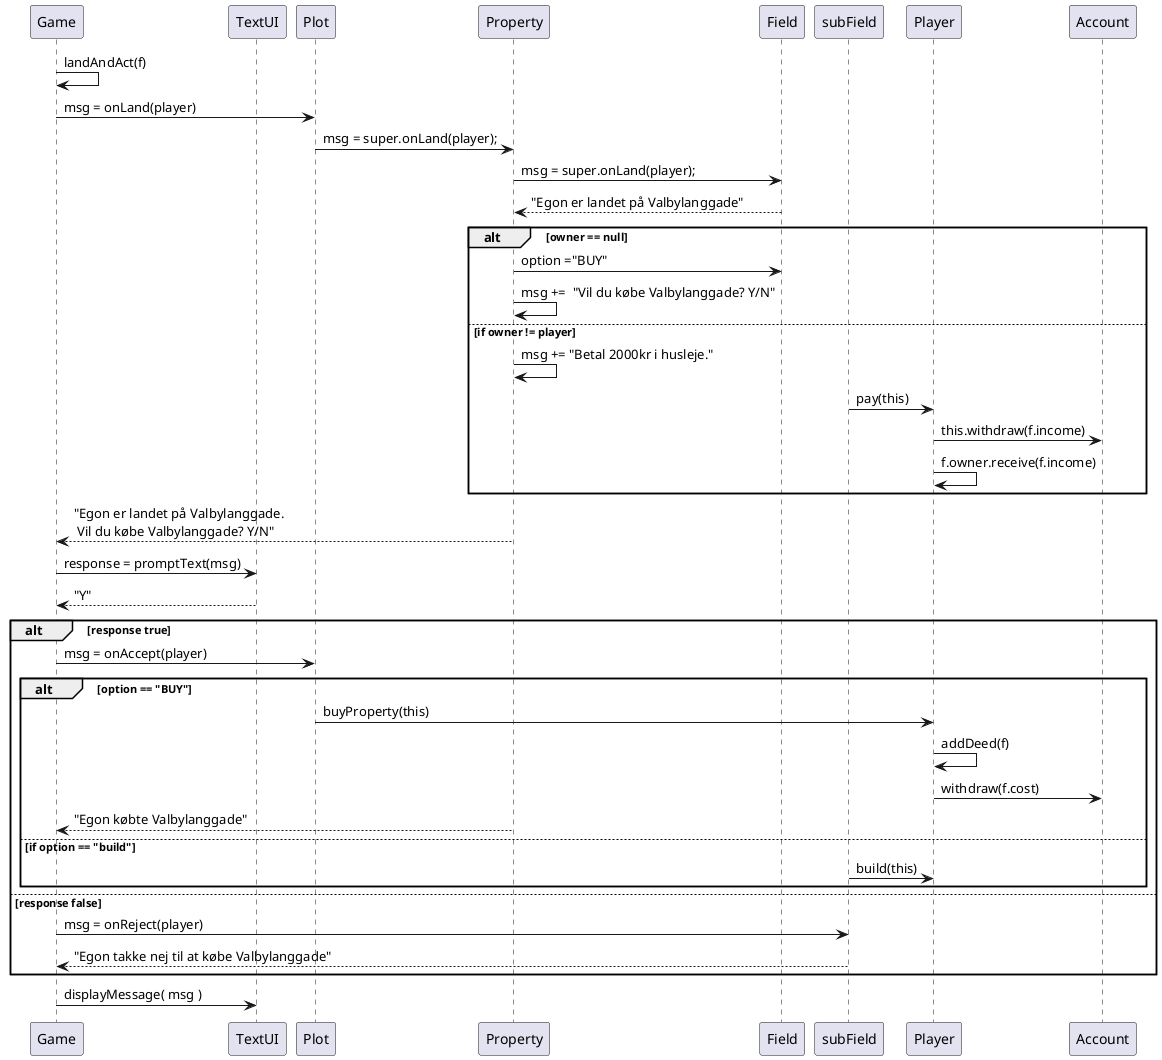 @startuml
'https://plantuml.com/sequence-diagram
' player lands on a Property field which has no owner and decides to buy it
participant Game as game
participant TextUI as ui
participant Plot as plot
participant Property as property
participant Field  as field

'Egon lander på Valbylanggade som ikke ejes af nogen

game -> game : landAndAct(f)
game -> plot: msg = onLand(player)
plot -> property : msg = super.onLand(player);
property -> field: msg = super.onLand(player);
field --> property: "Egon er landet på Valbylanggade"

alt owner == null
 property -> field : option ="BUY"
 property -> property: msg +=  "Vil du købe Valbylanggade? Y/N"
else if owner != player
 property -> property :  msg += "Betal 2000kr i husleje."
 subField -> Player :pay(this)
 Player -> Account : this.withdraw(f.income)
 Player -> Player : f.owner.receive(f.income)

end

property --> game : "Egon er landet på Valbylanggade. \n Vil du købe Valbylanggade? Y/N"

game -> ui : response = promptText(msg)

ui --> game : "Y"


alt response true
    game  ->  plot : msg = onAccept(player)

    alt option == "BUY"
        plot -> Player: buyProperty(this)
        Player -> Player : addDeed(f)
        Player -> Account :withdraw(f.cost)
        property --> game : "Egon købte Valbylanggade"

    else if option == "build"
             subField -> Player : build(this)

    end

else response false
    game -> subField : msg = onReject(player)
    subField --> game : "Egon takke nej til at købe Valbylanggade"
    end

game -> ui : displayMessage( msg )


' only in Plot.onLand
' alt this.isMonopolised
' subField -> subField :  this.option = "build"\nmsg = "Vil du bygge? Y/N"'

@enduml
